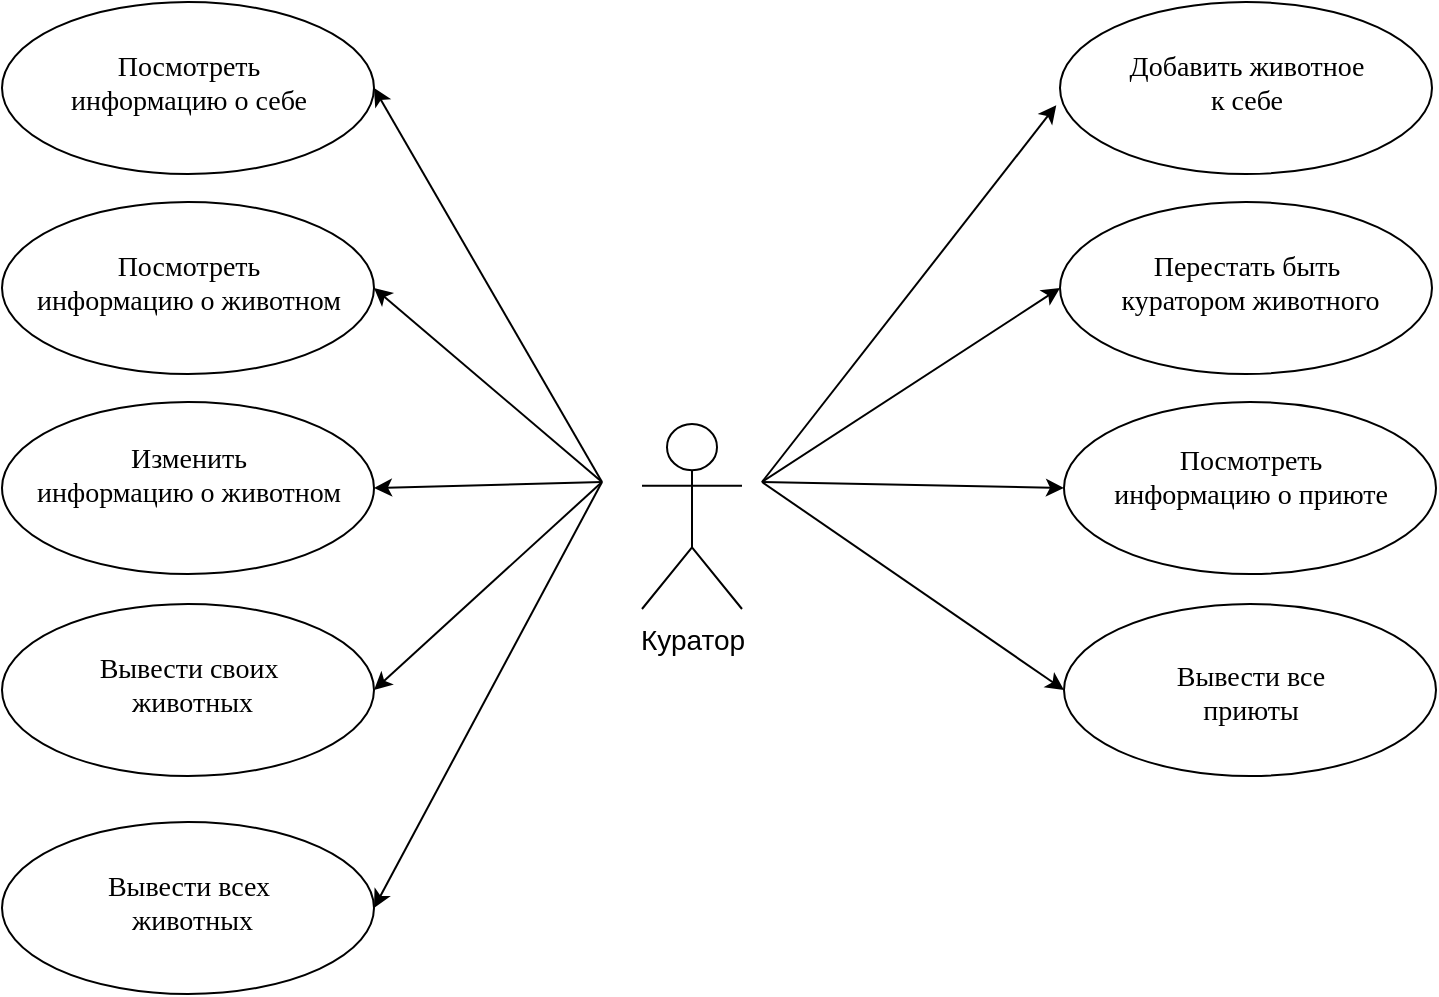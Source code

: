 <mxfile version="21.4.0" type="device">
  <diagram name="Page 2" id="0">
    <mxGraphModel dx="1050" dy="573" grid="1" gridSize="10" guides="1" tooltips="1" connect="1" arrows="1" fold="1" page="1" pageScale="1" pageWidth="827" pageHeight="1169" math="0" shadow="0">
      <root>
        <mxCell id="0" />
        <mxCell id="1" parent="0" />
        <mxCell id="4" style="graphMlID=n2;gradientDirection=east;shape=mxgraph.flowchart.start_1;fillColor=#ffffff;gradientColor=#ffffff;strokeColor=#000000;strokeWidth=1.0" parent="1" vertex="1">
          <mxGeometry x="110" y="50" width="186" height="86" as="geometry" />
        </mxCell>
        <mxCell id="0.2.0" value="&lt;font style=&quot;font-size: 14px;&quot;&gt;Посмотреть&lt;br&gt;информацию о себе&lt;/font&gt;" style="text;html=1;spacing=0;align=center;fontFamily=dialog;fontSize=12;fontStyle=0;=center;fontColor=#000000;verticalAlign=bottom" parent="4" vertex="1">
          <mxGeometry x="27.464" y="27.031" width="131.072" height="31.938" as="geometry" />
        </mxCell>
        <mxCell id="5" style="graphMlID=n3;gradientDirection=east;shape=mxgraph.flowchart.start_1;fillColor=#ffffff;gradientColor=#ffffff;strokeColor=#000000;strokeWidth=1.0" parent="1" vertex="1">
          <mxGeometry x="639" y="50" width="186" height="86" as="geometry" />
        </mxCell>
        <mxCell id="0.3.0" value="&lt;font style=&quot;font-size: 14px;&quot;&gt;Добавить животное&lt;br&gt;к себе&lt;/font&gt;" style="text;html=1;spacing=0;align=center;fontFamily=dialog;fontSize=12;fontStyle=0;=center;fontColor=#000000;verticalAlign=bottom" parent="5" vertex="1">
          <mxGeometry x="28.521" y="27.031" width="128.957" height="31.938" as="geometry" />
        </mxCell>
        <mxCell id="6" style="graphMlID=n4;gradientDirection=east;shape=mxgraph.flowchart.start_1;fillColor=#ffffff;gradientColor=#ffffff;strokeColor=#000000;strokeWidth=1.0" parent="1" vertex="1">
          <mxGeometry x="639" y="150" width="186" height="86" as="geometry" />
        </mxCell>
        <mxCell id="0.4.0" value="&lt;span style=&quot;font-size: 14px;&quot;&gt;Перестать быть&lt;br&gt;&amp;nbsp;куратором животного&lt;/span&gt;" style="text;html=1;spacing=0;align=center;fontFamily=dialog;fontSize=12;fontStyle=0;=center;fontColor=#000000;verticalAlign=bottom" parent="6" vertex="1">
          <mxGeometry x="43.923" y="27.031" width="98.154" height="31.938" as="geometry" />
        </mxCell>
        <mxCell id="7" style="graphMlID=n5;gradientDirection=east;shape=mxgraph.flowchart.start_1;fillColor=#ffffff;gradientColor=#ffffff;strokeColor=#000000;strokeWidth=1.0" parent="1" vertex="1">
          <mxGeometry x="110" y="150" width="186" height="86" as="geometry" />
        </mxCell>
        <mxCell id="0.5.0" value="&lt;font style=&quot;font-size: 14px;&quot;&gt;Посмотреть&lt;br&gt;информацию о животном&lt;/font&gt;" style="text;html=1;spacing=0;align=center;fontFamily=dialog;fontSize=12;fontStyle=0;=center;fontColor=#000000;verticalAlign=bottom" parent="7" vertex="1">
          <mxGeometry x="48.93" y="27.031" width="88.141" height="31.938" as="geometry" />
        </mxCell>
        <mxCell id="8" style="graphMlID=n6;gradientDirection=east;shape=mxgraph.flowchart.start_1;fillColor=#ffffff;gradientColor=#ffffff;strokeColor=#000000;strokeWidth=1.0" parent="1" vertex="1">
          <mxGeometry x="641" y="351" width="186" height="86" as="geometry" />
        </mxCell>
        <mxCell id="0.6.0" value="&lt;span style=&quot;font-size: 14px;&quot;&gt;Вывести все&lt;br&gt;&lt;/span&gt;&lt;font style=&quot;font-size: 14px;&quot;&gt;приюты&lt;/font&gt;" style="text;html=1;spacing=0;align=center;fontFamily=dialog;fontSize=12;fontStyle=0;=center;fontColor=#000000;verticalAlign=bottom" parent="8" vertex="1">
          <mxGeometry x="53.295" y="17.047" width="79.41" height="45.906" as="geometry" />
        </mxCell>
        <mxCell id="9" style="graphMlID=n7;gradientDirection=east;shape=mxgraph.flowchart.start_1;fillColor=#ffffff;gradientColor=#ffffff;strokeColor=#000000;strokeWidth=1.0" parent="1" vertex="1">
          <mxGeometry x="641" y="250" width="186" height="86" as="geometry" />
        </mxCell>
        <mxCell id="0.7.0" value="&lt;font style=&quot;font-size: 14px;&quot;&gt;Посмотреть&lt;br&gt;информацию о приюте&lt;/font&gt;" style="text;html=1;spacing=0;align=center;fontFamily=dialog;fontSize=12;fontStyle=0;=center;fontColor=#000000;verticalAlign=bottom" parent="9" vertex="1">
          <mxGeometry x="53.295" y="9.967" width="79.41" height="45.906" as="geometry" />
        </mxCell>
        <mxCell id="10" style="graphMlID=n8;gradientDirection=east;shape=mxgraph.flowchart.start_1;fillColor=#ffffff;gradientColor=#ffffff;strokeColor=#000000;strokeWidth=1.0" parent="1" vertex="1">
          <mxGeometry x="110" y="250" width="186" height="86" as="geometry" />
        </mxCell>
        <mxCell id="0.8.0" value="&lt;font style=&quot;font-size: 14px;&quot;&gt;Изменить&lt;br&gt;информацию о животном&lt;/font&gt;" style="text;html=1;spacing=0;align=center;fontFamily=dialog;fontSize=12;fontStyle=0;=center;fontColor=#000000;verticalAlign=bottom" parent="10" vertex="1">
          <mxGeometry x="60.25" y="9.547" width="65.5" height="45.906" as="geometry" />
        </mxCell>
        <mxCell id="5csLgl6qisGbaf3oR21y-17" value="Куратор" style="shape=umlActor;verticalLabelPosition=bottom;verticalAlign=top;html=1;outlineConnect=0;fontSize=14;" parent="1" vertex="1">
          <mxGeometry x="430" y="261" width="50" height="92.5" as="geometry" />
        </mxCell>
        <mxCell id="vZAdzexXDlPwYwt0Q9mS-17" value="" style="endArrow=classic;html=1;rounded=0;entryX=1;entryY=0.5;entryDx=0;entryDy=0;entryPerimeter=0;" parent="1" target="4" edge="1">
          <mxGeometry width="50" height="50" relative="1" as="geometry">
            <mxPoint x="410" y="290" as="sourcePoint" />
            <mxPoint x="800" y="190" as="targetPoint" />
          </mxGeometry>
        </mxCell>
        <mxCell id="vZAdzexXDlPwYwt0Q9mS-18" value="" style="endArrow=classic;html=1;rounded=0;entryX=-0.01;entryY=0.6;entryDx=0;entryDy=0;entryPerimeter=0;" parent="1" target="5" edge="1">
          <mxGeometry width="50" height="50" relative="1" as="geometry">
            <mxPoint x="490" y="290" as="sourcePoint" />
            <mxPoint x="800" y="190" as="targetPoint" />
          </mxGeometry>
        </mxCell>
        <mxCell id="vZAdzexXDlPwYwt0Q9mS-19" value="" style="endArrow=classic;html=1;rounded=0;entryX=0;entryY=0.5;entryDx=0;entryDy=0;entryPerimeter=0;" parent="1" target="6" edge="1">
          <mxGeometry width="50" height="50" relative="1" as="geometry">
            <mxPoint x="490" y="290" as="sourcePoint" />
            <mxPoint x="800" y="190" as="targetPoint" />
          </mxGeometry>
        </mxCell>
        <mxCell id="vZAdzexXDlPwYwt0Q9mS-20" value="" style="endArrow=classic;html=1;rounded=0;entryX=0;entryY=0.5;entryDx=0;entryDy=0;entryPerimeter=0;" parent="1" target="9" edge="1">
          <mxGeometry width="50" height="50" relative="1" as="geometry">
            <mxPoint x="490" y="290" as="sourcePoint" />
            <mxPoint x="800" y="190" as="targetPoint" />
          </mxGeometry>
        </mxCell>
        <mxCell id="vZAdzexXDlPwYwt0Q9mS-21" value="" style="endArrow=classic;html=1;rounded=0;entryX=0;entryY=0.5;entryDx=0;entryDy=0;entryPerimeter=0;" parent="1" target="8" edge="1">
          <mxGeometry width="50" height="50" relative="1" as="geometry">
            <mxPoint x="490" y="290" as="sourcePoint" />
            <mxPoint x="800" y="290" as="targetPoint" />
          </mxGeometry>
        </mxCell>
        <mxCell id="vZAdzexXDlPwYwt0Q9mS-22" value="" style="endArrow=classic;html=1;rounded=0;entryX=1;entryY=0.5;entryDx=0;entryDy=0;entryPerimeter=0;" parent="1" target="7" edge="1">
          <mxGeometry width="50" height="50" relative="1" as="geometry">
            <mxPoint x="410" y="290" as="sourcePoint" />
            <mxPoint x="800" y="290" as="targetPoint" />
          </mxGeometry>
        </mxCell>
        <mxCell id="vZAdzexXDlPwYwt0Q9mS-23" value="" style="endArrow=classic;html=1;rounded=0;entryX=1;entryY=0.5;entryDx=0;entryDy=0;entryPerimeter=0;" parent="1" target="10" edge="1">
          <mxGeometry width="50" height="50" relative="1" as="geometry">
            <mxPoint x="410" y="290" as="sourcePoint" />
            <mxPoint x="800" y="390" as="targetPoint" />
          </mxGeometry>
        </mxCell>
        <mxCell id="vZAdzexXDlPwYwt0Q9mS-24" style="graphMlID=n8;gradientDirection=east;shape=mxgraph.flowchart.start_1;fillColor=#ffffff;gradientColor=#ffffff;strokeColor=#000000;strokeWidth=1.0" parent="1" vertex="1">
          <mxGeometry x="110" y="351" width="186" height="86" as="geometry" />
        </mxCell>
        <mxCell id="vZAdzexXDlPwYwt0Q9mS-25" value="&lt;span style=&quot;font-size: 14px;&quot;&gt;Вывести своих&lt;br&gt;&amp;nbsp;животных&lt;/span&gt;" style="text;html=1;spacing=0;align=center;fontFamily=dialog;fontSize=12;fontStyle=0;=center;fontColor=#000000;verticalAlign=bottom" parent="vZAdzexXDlPwYwt0Q9mS-24" vertex="1">
          <mxGeometry x="60.25" y="13.547" width="65.5" height="45.906" as="geometry" />
        </mxCell>
        <mxCell id="vZAdzexXDlPwYwt0Q9mS-27" value="" style="endArrow=classic;html=1;rounded=0;entryX=1;entryY=0.5;entryDx=0;entryDy=0;entryPerimeter=0;" parent="1" target="vZAdzexXDlPwYwt0Q9mS-24" edge="1">
          <mxGeometry width="50" height="50" relative="1" as="geometry">
            <mxPoint x="410" y="290" as="sourcePoint" />
            <mxPoint x="651" y="303" as="targetPoint" />
          </mxGeometry>
        </mxCell>
        <mxCell id="vZAdzexXDlPwYwt0Q9mS-29" style="graphMlID=n8;gradientDirection=east;shape=mxgraph.flowchart.start_1;fillColor=#ffffff;gradientColor=#ffffff;strokeColor=#000000;strokeWidth=1.0" parent="1" vertex="1">
          <mxGeometry x="110" y="460" width="186" height="86" as="geometry" />
        </mxCell>
        <mxCell id="vZAdzexXDlPwYwt0Q9mS-30" value="&lt;span style=&quot;font-size: 14px;&quot;&gt;Вывести всех&lt;br&gt;&amp;nbsp;животных&lt;/span&gt;" style="text;html=1;spacing=0;align=center;fontFamily=dialog;fontSize=12;fontStyle=0;=center;fontColor=#000000;verticalAlign=bottom" parent="vZAdzexXDlPwYwt0Q9mS-29" vertex="1">
          <mxGeometry x="60.25" y="13.547" width="65.5" height="45.906" as="geometry" />
        </mxCell>
        <mxCell id="vZAdzexXDlPwYwt0Q9mS-31" value="" style="endArrow=classic;html=1;rounded=0;entryX=1;entryY=0.5;entryDx=0;entryDy=0;entryPerimeter=0;" parent="1" target="vZAdzexXDlPwYwt0Q9mS-29" edge="1">
          <mxGeometry width="50" height="50" relative="1" as="geometry">
            <mxPoint x="410" y="290" as="sourcePoint" />
            <mxPoint x="306" y="404" as="targetPoint" />
          </mxGeometry>
        </mxCell>
      </root>
    </mxGraphModel>
  </diagram>
</mxfile>
